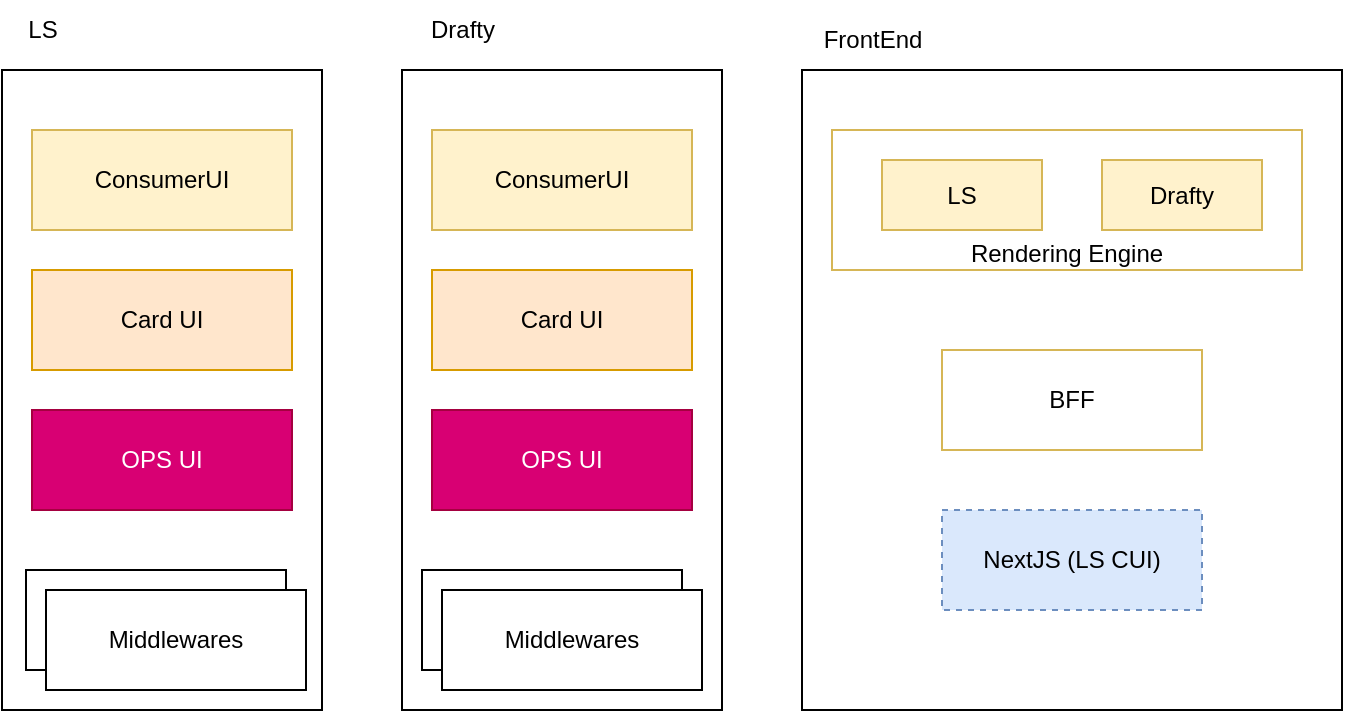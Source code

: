 <mxfile version="20.0.3" type="github">
  <diagram id="J950Aw94-VmknTpwOGAG" name="Page-1">
    <mxGraphModel dx="1209" dy="554" grid="1" gridSize="10" guides="1" tooltips="1" connect="1" arrows="1" fold="1" page="1" pageScale="1" pageWidth="850" pageHeight="1100" math="0" shadow="0">
      <root>
        <mxCell id="0" />
        <mxCell id="1" parent="0" />
        <mxCell id="HSIOpty1WGMbiYtMBlIi-1" value="" style="rounded=0;whiteSpace=wrap;html=1;" vertex="1" parent="1">
          <mxGeometry x="80" y="120" width="160" height="320" as="geometry" />
        </mxCell>
        <mxCell id="HSIOpty1WGMbiYtMBlIi-2" value="ConsumerUI" style="rounded=0;whiteSpace=wrap;html=1;fillColor=#fff2cc;strokeColor=#d6b656;" vertex="1" parent="1">
          <mxGeometry x="95" y="150" width="130" height="50" as="geometry" />
        </mxCell>
        <mxCell id="HSIOpty1WGMbiYtMBlIi-3" value="Card UI" style="rounded=0;whiteSpace=wrap;html=1;fillColor=#ffe6cc;strokeColor=#d79b00;" vertex="1" parent="1">
          <mxGeometry x="95" y="220" width="130" height="50" as="geometry" />
        </mxCell>
        <mxCell id="HSIOpty1WGMbiYtMBlIi-4" value="OPS UI" style="rounded=0;whiteSpace=wrap;html=1;fillColor=#d80073;fontColor=#ffffff;strokeColor=#A50040;" vertex="1" parent="1">
          <mxGeometry x="95" y="290" width="130" height="50" as="geometry" />
        </mxCell>
        <mxCell id="HSIOpty1WGMbiYtMBlIi-5" value="" style="rounded=0;whiteSpace=wrap;html=1;" vertex="1" parent="1">
          <mxGeometry x="280" y="120" width="160" height="320" as="geometry" />
        </mxCell>
        <mxCell id="HSIOpty1WGMbiYtMBlIi-6" value="ConsumerUI" style="rounded=0;whiteSpace=wrap;html=1;fillColor=#fff2cc;strokeColor=#d6b656;" vertex="1" parent="1">
          <mxGeometry x="295" y="150" width="130" height="50" as="geometry" />
        </mxCell>
        <mxCell id="HSIOpty1WGMbiYtMBlIi-7" value="Card UI" style="rounded=0;whiteSpace=wrap;html=1;fillColor=#ffe6cc;strokeColor=#d79b00;" vertex="1" parent="1">
          <mxGeometry x="295" y="220" width="130" height="50" as="geometry" />
        </mxCell>
        <mxCell id="HSIOpty1WGMbiYtMBlIi-8" value="OPS UI" style="rounded=0;whiteSpace=wrap;html=1;fillColor=#d80073;fontColor=#ffffff;strokeColor=#A50040;" vertex="1" parent="1">
          <mxGeometry x="295" y="290" width="130" height="50" as="geometry" />
        </mxCell>
        <mxCell id="HSIOpty1WGMbiYtMBlIi-9" value="LS" style="text;html=1;align=center;verticalAlign=middle;resizable=0;points=[];autosize=1;strokeColor=none;fillColor=none;" vertex="1" parent="1">
          <mxGeometry x="80" y="85" width="40" height="30" as="geometry" />
        </mxCell>
        <mxCell id="HSIOpty1WGMbiYtMBlIi-10" value="Drafty" style="text;html=1;align=center;verticalAlign=middle;resizable=0;points=[];autosize=1;strokeColor=none;fillColor=none;" vertex="1" parent="1">
          <mxGeometry x="280" y="85" width="60" height="30" as="geometry" />
        </mxCell>
        <mxCell id="HSIOpty1WGMbiYtMBlIi-11" value="" style="rounded=0;whiteSpace=wrap;html=1;" vertex="1" parent="1">
          <mxGeometry x="480" y="120" width="270" height="320" as="geometry" />
        </mxCell>
        <mxCell id="HSIOpty1WGMbiYtMBlIi-12" value="FrontEnd" style="text;html=1;align=center;verticalAlign=middle;resizable=0;points=[];autosize=1;strokeColor=none;fillColor=none;" vertex="1" parent="1">
          <mxGeometry x="480" y="90" width="70" height="30" as="geometry" />
        </mxCell>
        <mxCell id="HSIOpty1WGMbiYtMBlIi-13" value="" style="rounded=0;whiteSpace=wrap;html=1;fillColor=none;strokeColor=#d6b656;" vertex="1" parent="1">
          <mxGeometry x="495" y="150" width="235" height="70" as="geometry" />
        </mxCell>
        <mxCell id="HSIOpty1WGMbiYtMBlIi-14" value="BFF" style="rounded=0;whiteSpace=wrap;html=1;fillColor=none;strokeColor=#d6b656;" vertex="1" parent="1">
          <mxGeometry x="550" y="260" width="130" height="50" as="geometry" />
        </mxCell>
        <mxCell id="HSIOpty1WGMbiYtMBlIi-15" value="NextJS (LS CUI)" style="rounded=0;whiteSpace=wrap;html=1;dashed=1;fillColor=#dae8fc;strokeColor=#6c8ebf;" vertex="1" parent="1">
          <mxGeometry x="550" y="340" width="130" height="50" as="geometry" />
        </mxCell>
        <mxCell id="HSIOpty1WGMbiYtMBlIi-17" value="OPS UI" style="rounded=0;whiteSpace=wrap;html=1;" vertex="1" parent="1">
          <mxGeometry x="92" y="370" width="130" height="50" as="geometry" />
        </mxCell>
        <mxCell id="HSIOpty1WGMbiYtMBlIi-18" value="Middlewares" style="rounded=0;whiteSpace=wrap;html=1;" vertex="1" parent="1">
          <mxGeometry x="102" y="380" width="130" height="50" as="geometry" />
        </mxCell>
        <mxCell id="HSIOpty1WGMbiYtMBlIi-19" value="OPS UI" style="rounded=0;whiteSpace=wrap;html=1;" vertex="1" parent="1">
          <mxGeometry x="290" y="370" width="130" height="50" as="geometry" />
        </mxCell>
        <mxCell id="HSIOpty1WGMbiYtMBlIi-20" value="Middlewares" style="rounded=0;whiteSpace=wrap;html=1;" vertex="1" parent="1">
          <mxGeometry x="300" y="380" width="130" height="50" as="geometry" />
        </mxCell>
        <mxCell id="HSIOpty1WGMbiYtMBlIi-21" value="LS" style="rounded=0;whiteSpace=wrap;html=1;fillColor=#fff2cc;strokeColor=#d6b656;" vertex="1" parent="1">
          <mxGeometry x="520" y="165" width="80" height="35" as="geometry" />
        </mxCell>
        <mxCell id="HSIOpty1WGMbiYtMBlIi-22" value="Drafty" style="rounded=0;whiteSpace=wrap;html=1;fillColor=#fff2cc;strokeColor=#d6b656;" vertex="1" parent="1">
          <mxGeometry x="630" y="165" width="80" height="35" as="geometry" />
        </mxCell>
        <mxCell id="HSIOpty1WGMbiYtMBlIi-23" value="Rendering Engine" style="text;html=1;align=center;verticalAlign=middle;resizable=0;points=[];autosize=1;strokeColor=none;fillColor=none;" vertex="1" parent="1">
          <mxGeometry x="552" y="197" width="120" height="30" as="geometry" />
        </mxCell>
      </root>
    </mxGraphModel>
  </diagram>
</mxfile>
